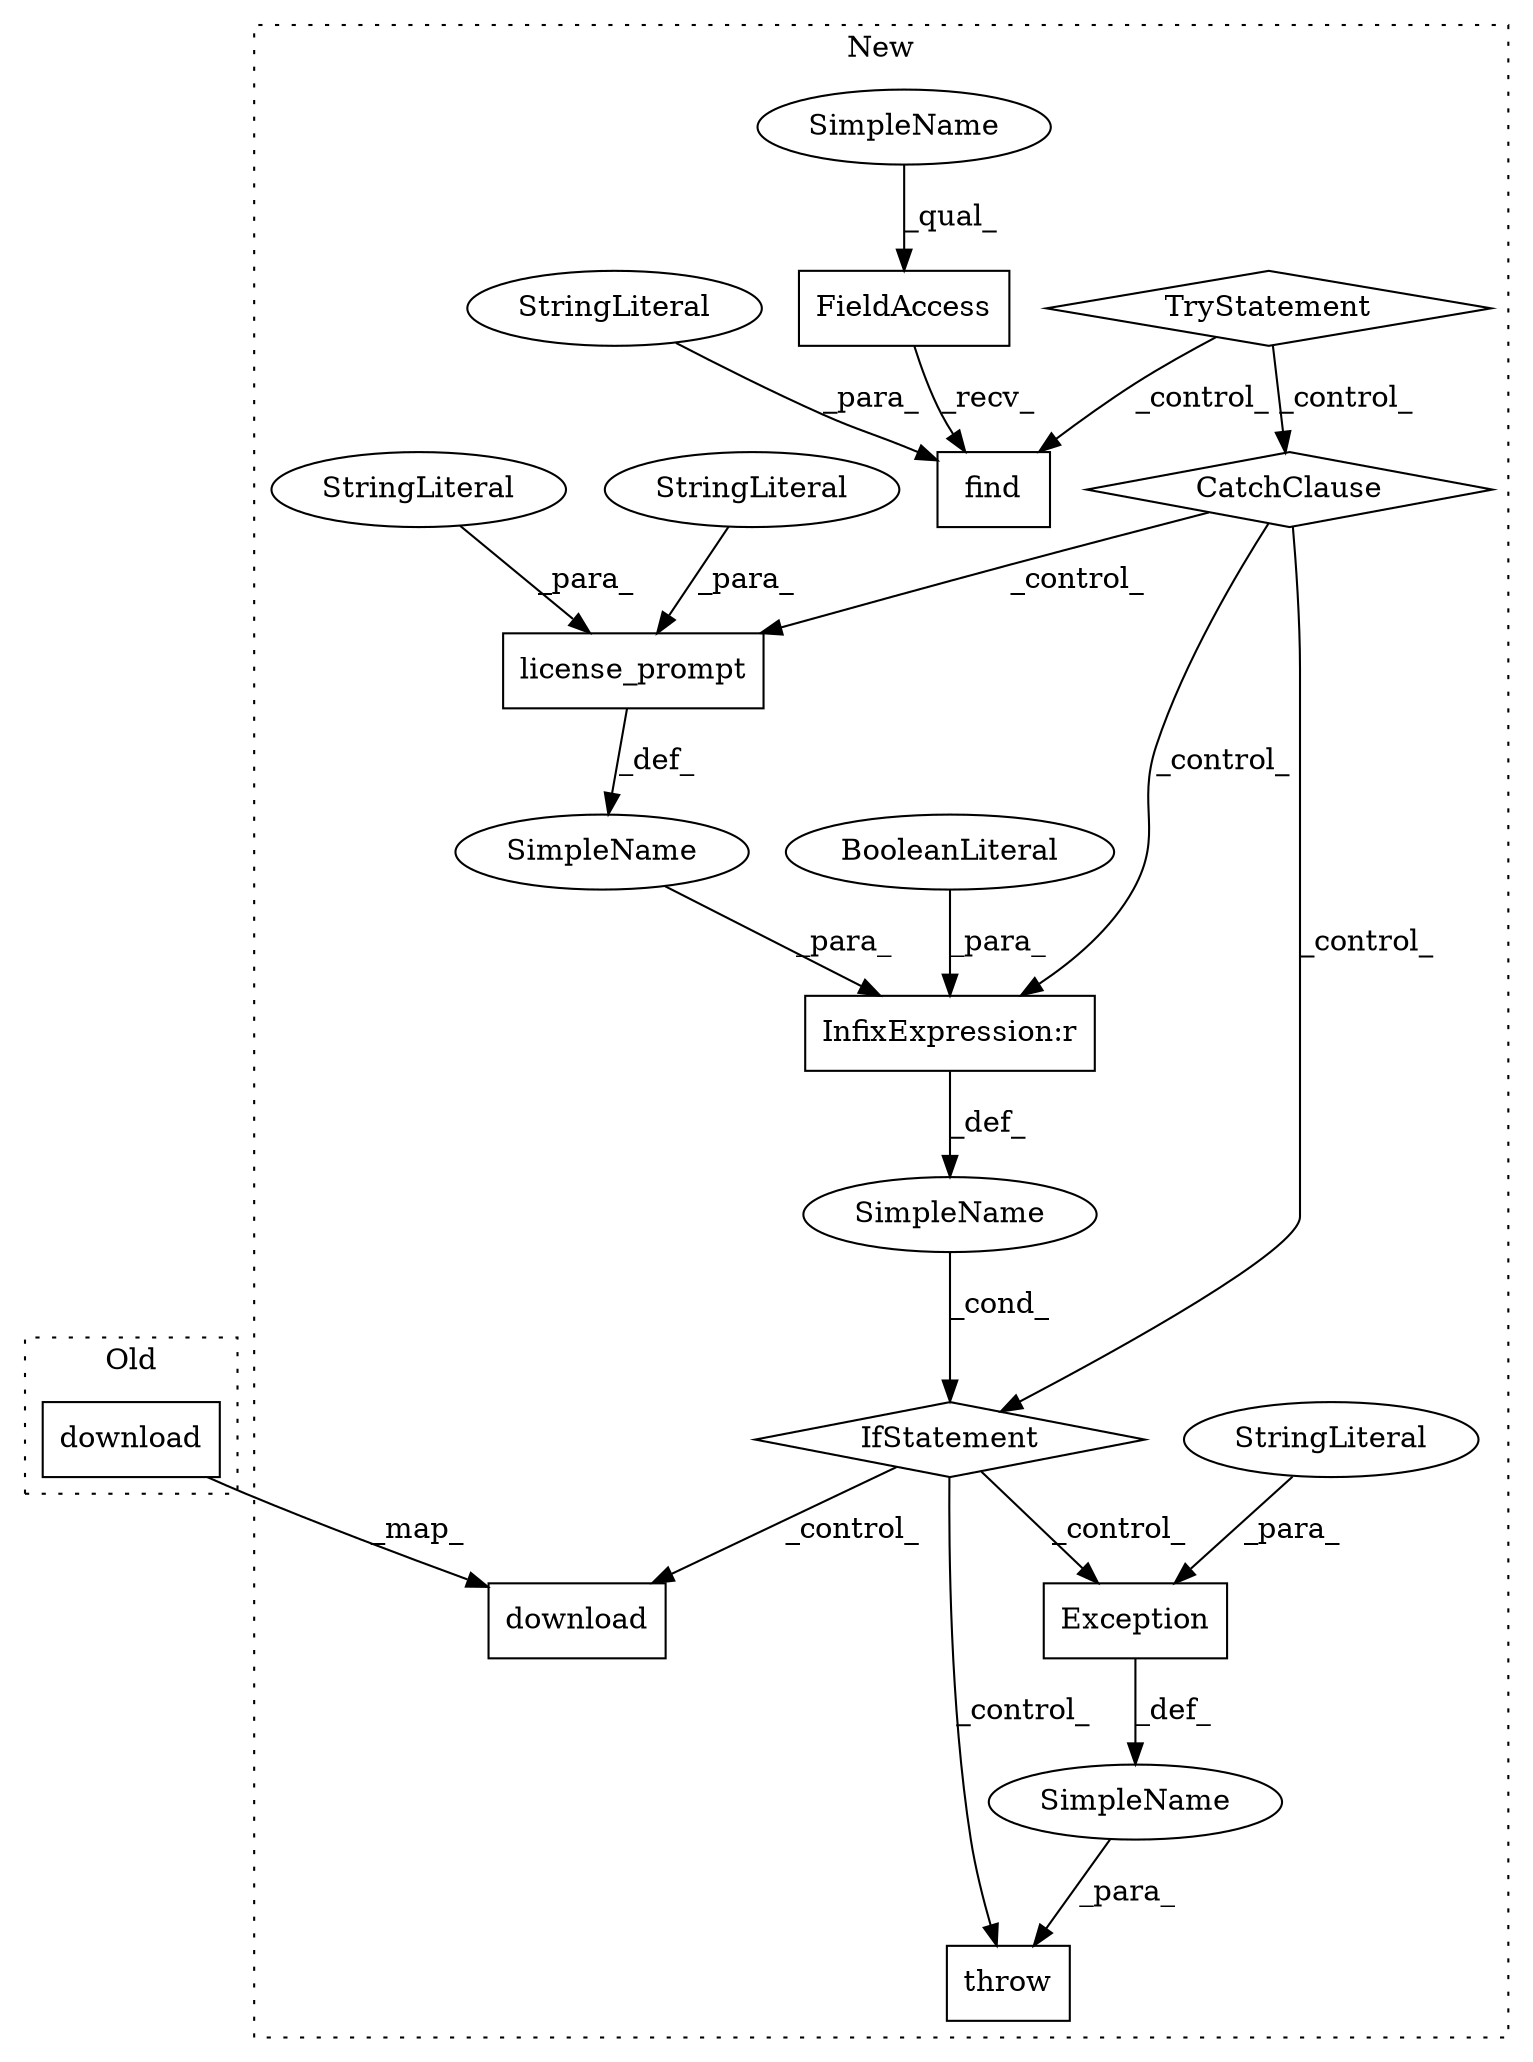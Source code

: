 digraph G {
subgraph cluster0 {
1 [label="download" a="32" s="194,210" l="9,1" shape="box"];
label = "Old";
style="dotted";
}
subgraph cluster1 {
2 [label="download" a="32" s="869,885" l="9,1" shape="box"];
3 [label="SimpleName" a="42" s="" l="" shape="ellipse"];
4 [label="IfStatement" a="25" s="681,756" l="4,2" shape="diamond"];
5 [label="InfixExpression:r" a="27" s="747" l="4" shape="box"];
6 [label="license_prompt" a="32" s="685,746" l="15,1" shape="box"];
7 [label="CatchClause" a="12" s="637,671" l="11,2" shape="diamond"];
8 [label="TryStatement" a="54" s="582" l="4" shape="diamond"];
9 [label="throw" a="53" s="768" l="6" shape="box"];
10 [label="find" a="32" s="604,627" l="5,1" shape="box"];
11 [label="FieldAccess" a="22" s="594" l="9" shape="box"];
12 [label="SimpleName" a="42" s="594" l="4" shape="ellipse"];
13 [label="BooleanLiteral" a="9" s="751" l="5" shape="ellipse"];
14 [label="SimpleName" a="42" s="" l="" shape="ellipse"];
15 [label="SimpleName" a="42" s="" l="" shape="ellipse"];
16 [label="StringLiteral" a="45" s="609" l="18" shape="ellipse"];
17 [label="StringLiteral" a="45" s="714" l="32" shape="ellipse"];
18 [label="StringLiteral" a="45" s="700" l="13" shape="ellipse"];
19 [label="Exception" a="32" s="774,847" l="10,1" shape="box"];
20 [label="StringLiteral" a="45" s="784" l="63" shape="ellipse"];
label = "New";
style="dotted";
}
1 -> 2 [label="_map_"];
3 -> 4 [label="_cond_"];
4 -> 9 [label="_control_"];
4 -> 2 [label="_control_"];
4 -> 19 [label="_control_"];
5 -> 3 [label="_def_"];
6 -> 15 [label="_def_"];
7 -> 5 [label="_control_"];
7 -> 4 [label="_control_"];
7 -> 6 [label="_control_"];
8 -> 10 [label="_control_"];
8 -> 7 [label="_control_"];
11 -> 10 [label="_recv_"];
12 -> 11 [label="_qual_"];
13 -> 5 [label="_para_"];
14 -> 9 [label="_para_"];
15 -> 5 [label="_para_"];
16 -> 10 [label="_para_"];
17 -> 6 [label="_para_"];
18 -> 6 [label="_para_"];
19 -> 14 [label="_def_"];
20 -> 19 [label="_para_"];
}